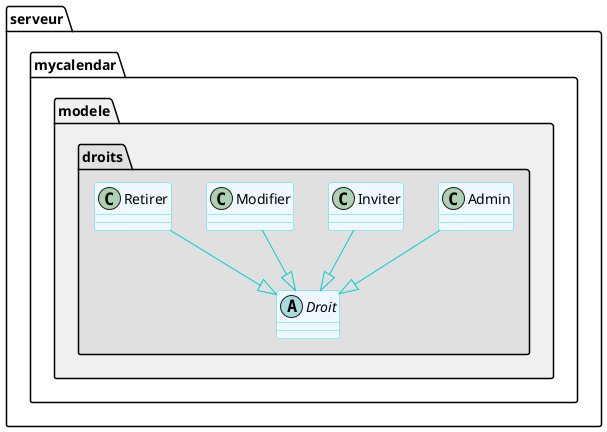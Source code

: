 @startuml
skinparam class {
   BackgroundColor AliceBlue
   ArrowColor DarkTurquoise
   BorderColor Turquoise
}

skinparam stereotypeCBackgroundColor DarkTurquoise
skinparam stereotypeIBackgroundColor Magenta
skinparam stereotypeABackgroundColor Yellow

package "serveur.mycalendar.modele" #F0F0F0 {


package droits #E0E0E0 {

   abstract class Droit {
   }

   class Admin {
   }

   class Inviter {
   }

   class Modifier {
   }

   class Retirer {
   }

}


Admin --|> Droit
Inviter --|> Droit
Modifier --|> Droit
Retirer --|> Droit

}

@enduml

